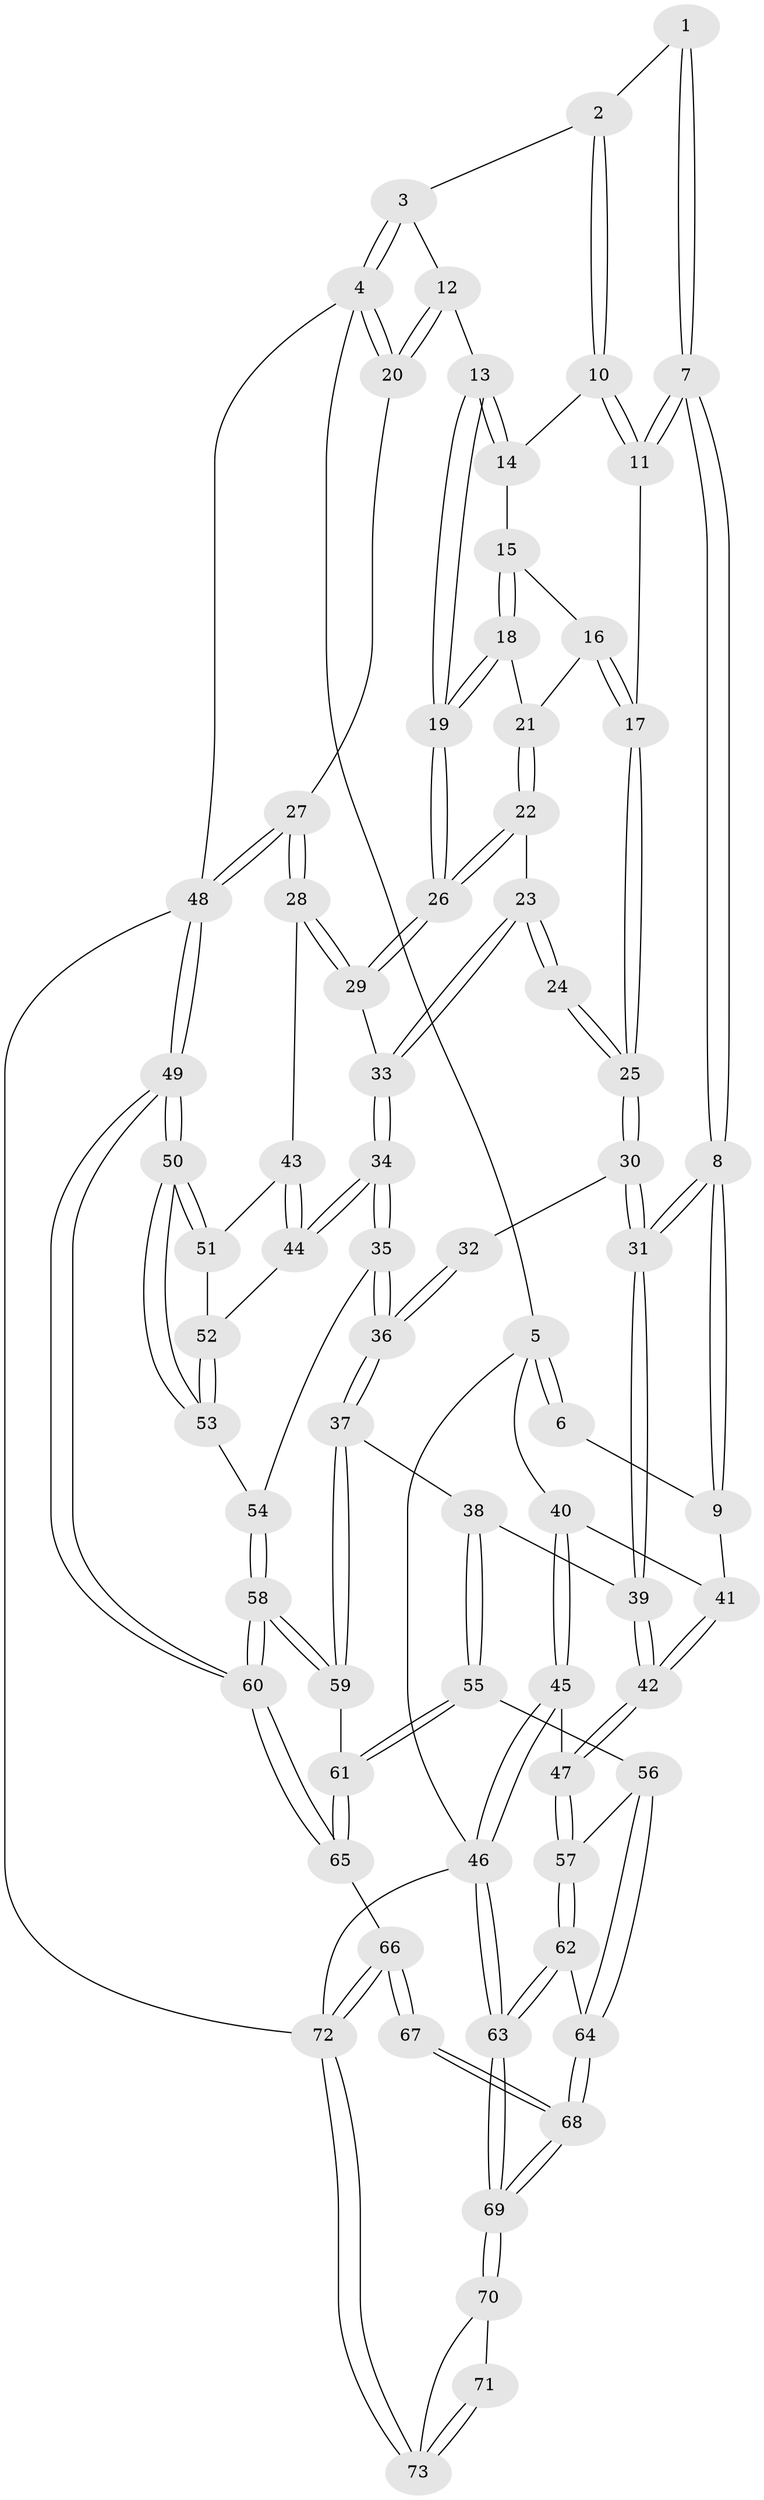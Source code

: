 // Generated by graph-tools (version 1.1) at 2025/51/03/09/25 03:51:06]
// undirected, 73 vertices, 179 edges
graph export_dot {
graph [start="1"]
  node [color=gray90,style=filled];
  1 [pos="+0.5064942680984441+0"];
  2 [pos="+0.5185307893639054+0"];
  3 [pos="+0.7831348283898472+0"];
  4 [pos="+1+0"];
  5 [pos="+0+0"];
  6 [pos="+0.493573869152393+0"];
  7 [pos="+0.41811875914971636+0.25457937987420326"];
  8 [pos="+0.3499612687828574+0.3180706488929438"];
  9 [pos="+0.22256169321470431+0.24393879585998726"];
  10 [pos="+0.5212761290998289+0"];
  11 [pos="+0.5030274027129509+0.19763656596032525"];
  12 [pos="+0.8801831754838212+0.1113169467982107"];
  13 [pos="+0.8047434540645635+0.15469121823509802"];
  14 [pos="+0.5283043800958955+0"];
  15 [pos="+0.6037047457302404+0.07638988106903001"];
  16 [pos="+0.6150875427074719+0.18138344220452868"];
  17 [pos="+0.578185040631304+0.22379914942368037"];
  18 [pos="+0.7434372344130152+0.1799759358062017"];
  19 [pos="+0.7944765328859721+0.17270219239057474"];
  20 [pos="+1+0.1796952472666286"];
  21 [pos="+0.686570286343709+0.20354848153230895"];
  22 [pos="+0.6610525638155276+0.32089656336316935"];
  23 [pos="+0.6573514852968739+0.32294041901838716"];
  24 [pos="+0.6156552754786812+0.2973735171038118"];
  25 [pos="+0.5845685520258186+0.26325291252735883"];
  26 [pos="+0.8108927298159941+0.31085593569555997"];
  27 [pos="+1+0.4208459523358377"];
  28 [pos="+0.8988027668415166+0.4048549347390968"];
  29 [pos="+0.8718570993354573+0.3812926873716115"];
  30 [pos="+0.4948495675756102+0.3109965749916775"];
  31 [pos="+0.36779617072146514+0.34243902851718167"];
  32 [pos="+0.560102586179349+0.3362800706819302"];
  33 [pos="+0.6369347350713047+0.4134641507786117"];
  34 [pos="+0.606705926618985+0.47520385151616606"];
  35 [pos="+0.6055073868357399+0.4759491342179979"];
  36 [pos="+0.5484125929464357+0.4917938624942989"];
  37 [pos="+0.5154276669000512+0.5048937783453631"];
  38 [pos="+0.42945809735933493+0.45495433393029777"];
  39 [pos="+0.3975578501365475+0.4188571143866277"];
  40 [pos="+0+0.14355923797167605"];
  41 [pos="+0.1528900865245762+0.24672879400180325"];
  42 [pos="+0.16686620809225755+0.5871617809377081"];
  43 [pos="+0.8741351050017685+0.4276029942184126"];
  44 [pos="+0.6189395340144824+0.47697195017169636"];
  45 [pos="+0+0.4899634744303063"];
  46 [pos="+0+0.8402484898106584"];
  47 [pos="+0.15936559749361384+0.6069373213237065"];
  48 [pos="+1+1"];
  49 [pos="+0.9118844635029835+1"];
  50 [pos="+0.8959517337506548+1"];
  51 [pos="+0.8182212545119244+0.5096188426940701"];
  52 [pos="+0.7586608938061645+0.5397623147325163"];
  53 [pos="+0.7461816879408623+0.5789846227180728"];
  54 [pos="+0.6821353368585606+0.5897336481449738"];
  55 [pos="+0.2781887566838935+0.6929293276954935"];
  56 [pos="+0.2091736680403508+0.6738346001282274"];
  57 [pos="+0.16135315220820892+0.6120516338351519"];
  58 [pos="+0.6584464997778474+0.7872461747117974"];
  59 [pos="+0.5196731327763567+0.660165956664534"];
  60 [pos="+0.9040213618427698+1"];
  61 [pos="+0.3417905509963688+0.7394375324658868"];
  62 [pos="+0+0.7731261183613694"];
  63 [pos="+0+0.8368598121748664"];
  64 [pos="+0.153452758496247+0.7771650711595269"];
  65 [pos="+0.3985184608458012+1"];
  66 [pos="+0.38179506261993834+1"];
  67 [pos="+0.14875701352119525+0.8808700389657318"];
  68 [pos="+0.14526624376796607+0.874817963492105"];
  69 [pos="+0+0.8526402225549142"];
  70 [pos="+0.020825189775704925+0.9466327897088581"];
  71 [pos="+0.08705083084079779+0.9323221697050513"];
  72 [pos="+0.19882346038518453+1"];
  73 [pos="+0.06284250385421934+0.9876326565458337"];
  1 -- 2;
  1 -- 7;
  1 -- 7;
  2 -- 3;
  2 -- 10;
  2 -- 10;
  3 -- 4;
  3 -- 4;
  3 -- 12;
  4 -- 5;
  4 -- 20;
  4 -- 20;
  4 -- 48;
  5 -- 6;
  5 -- 6;
  5 -- 40;
  5 -- 46;
  6 -- 9;
  7 -- 8;
  7 -- 8;
  7 -- 11;
  7 -- 11;
  8 -- 9;
  8 -- 9;
  8 -- 31;
  8 -- 31;
  9 -- 41;
  10 -- 11;
  10 -- 11;
  10 -- 14;
  11 -- 17;
  12 -- 13;
  12 -- 20;
  12 -- 20;
  13 -- 14;
  13 -- 14;
  13 -- 19;
  13 -- 19;
  14 -- 15;
  15 -- 16;
  15 -- 18;
  15 -- 18;
  16 -- 17;
  16 -- 17;
  16 -- 21;
  17 -- 25;
  17 -- 25;
  18 -- 19;
  18 -- 19;
  18 -- 21;
  19 -- 26;
  19 -- 26;
  20 -- 27;
  21 -- 22;
  21 -- 22;
  22 -- 23;
  22 -- 26;
  22 -- 26;
  23 -- 24;
  23 -- 24;
  23 -- 33;
  23 -- 33;
  24 -- 25;
  24 -- 25;
  25 -- 30;
  25 -- 30;
  26 -- 29;
  26 -- 29;
  27 -- 28;
  27 -- 28;
  27 -- 48;
  27 -- 48;
  28 -- 29;
  28 -- 29;
  28 -- 43;
  29 -- 33;
  30 -- 31;
  30 -- 31;
  30 -- 32;
  31 -- 39;
  31 -- 39;
  32 -- 36;
  32 -- 36;
  33 -- 34;
  33 -- 34;
  34 -- 35;
  34 -- 35;
  34 -- 44;
  34 -- 44;
  35 -- 36;
  35 -- 36;
  35 -- 54;
  36 -- 37;
  36 -- 37;
  37 -- 38;
  37 -- 59;
  37 -- 59;
  38 -- 39;
  38 -- 55;
  38 -- 55;
  39 -- 42;
  39 -- 42;
  40 -- 41;
  40 -- 45;
  40 -- 45;
  41 -- 42;
  41 -- 42;
  42 -- 47;
  42 -- 47;
  43 -- 44;
  43 -- 44;
  43 -- 51;
  44 -- 52;
  45 -- 46;
  45 -- 46;
  45 -- 47;
  46 -- 63;
  46 -- 63;
  46 -- 72;
  47 -- 57;
  47 -- 57;
  48 -- 49;
  48 -- 49;
  48 -- 72;
  49 -- 50;
  49 -- 50;
  49 -- 60;
  49 -- 60;
  50 -- 51;
  50 -- 51;
  50 -- 53;
  50 -- 53;
  51 -- 52;
  52 -- 53;
  52 -- 53;
  53 -- 54;
  54 -- 58;
  54 -- 58;
  55 -- 56;
  55 -- 61;
  55 -- 61;
  56 -- 57;
  56 -- 64;
  56 -- 64;
  57 -- 62;
  57 -- 62;
  58 -- 59;
  58 -- 59;
  58 -- 60;
  58 -- 60;
  59 -- 61;
  60 -- 65;
  60 -- 65;
  61 -- 65;
  61 -- 65;
  62 -- 63;
  62 -- 63;
  62 -- 64;
  63 -- 69;
  63 -- 69;
  64 -- 68;
  64 -- 68;
  65 -- 66;
  66 -- 67;
  66 -- 67;
  66 -- 72;
  66 -- 72;
  67 -- 68;
  67 -- 68;
  68 -- 69;
  68 -- 69;
  69 -- 70;
  69 -- 70;
  70 -- 71;
  70 -- 73;
  71 -- 73;
  71 -- 73;
  72 -- 73;
  72 -- 73;
}
